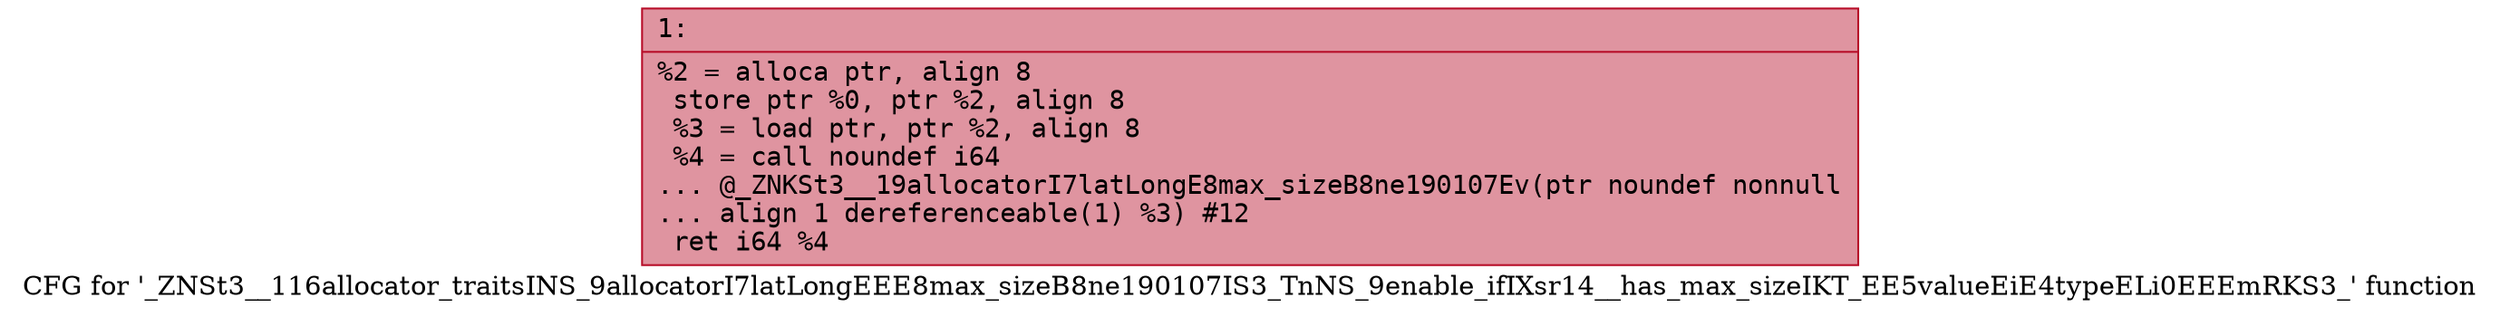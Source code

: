 digraph "CFG for '_ZNSt3__116allocator_traitsINS_9allocatorI7latLongEEE8max_sizeB8ne190107IS3_TnNS_9enable_ifIXsr14__has_max_sizeIKT_EE5valueEiE4typeELi0EEEmRKS3_' function" {
	label="CFG for '_ZNSt3__116allocator_traitsINS_9allocatorI7latLongEEE8max_sizeB8ne190107IS3_TnNS_9enable_ifIXsr14__has_max_sizeIKT_EE5valueEiE4typeELi0EEEmRKS3_' function";

	Node0x6000017615e0 [shape=record,color="#b70d28ff", style=filled, fillcolor="#b70d2870" fontname="Courier",label="{1:\l|  %2 = alloca ptr, align 8\l  store ptr %0, ptr %2, align 8\l  %3 = load ptr, ptr %2, align 8\l  %4 = call noundef i64\l... @_ZNKSt3__19allocatorI7latLongE8max_sizeB8ne190107Ev(ptr noundef nonnull\l... align 1 dereferenceable(1) %3) #12\l  ret i64 %4\l}"];
}
